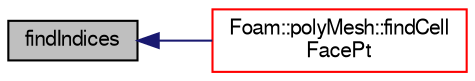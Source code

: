 digraph "findIndices"
{
  bgcolor="transparent";
  edge [fontname="FreeSans",fontsize="10",labelfontname="FreeSans",labelfontsize="10"];
  node [fontname="FreeSans",fontsize="10",shape=record];
  rankdir="LR";
  Node1 [label="findIndices",height=0.2,width=0.4,color="black", fillcolor="grey75", style="filled" fontcolor="black"];
  Node1 -> Node2 [dir="back",color="midnightblue",fontsize="10",style="solid",fontname="FreeSans"];
  Node2 [label="Foam::polyMesh::findCell\lFacePt",height=0.2,width=0.4,color="red",URL="$a01861.html#a7fc563a56fa5a04c0c5a4c32a9669608",tooltip="Find the cell, tetFacei and tetPti for point p. "];
}
